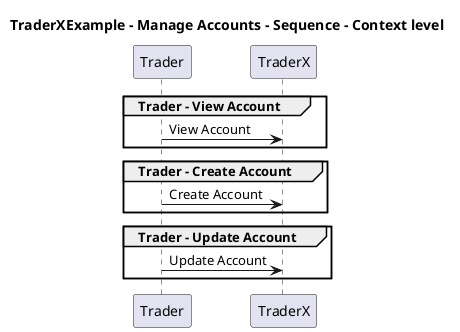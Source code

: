 @startuml

title TraderXExample - Manage Accounts - Sequence - Context level

participant "Trader" as TraderXExample.Actors.Trader
participant "TraderX" as TraderXExample.SoftwareSystems.TraderX

group Trader - View Account
TraderXExample.Actors.Trader -> TraderXExample.SoftwareSystems.TraderX : View Account
end
group Trader - Create Account
TraderXExample.Actors.Trader -> TraderXExample.SoftwareSystems.TraderX : Create Account
end
group Trader - Update Account
TraderXExample.Actors.Trader -> TraderXExample.SoftwareSystems.TraderX : Update Account
end


@enduml
